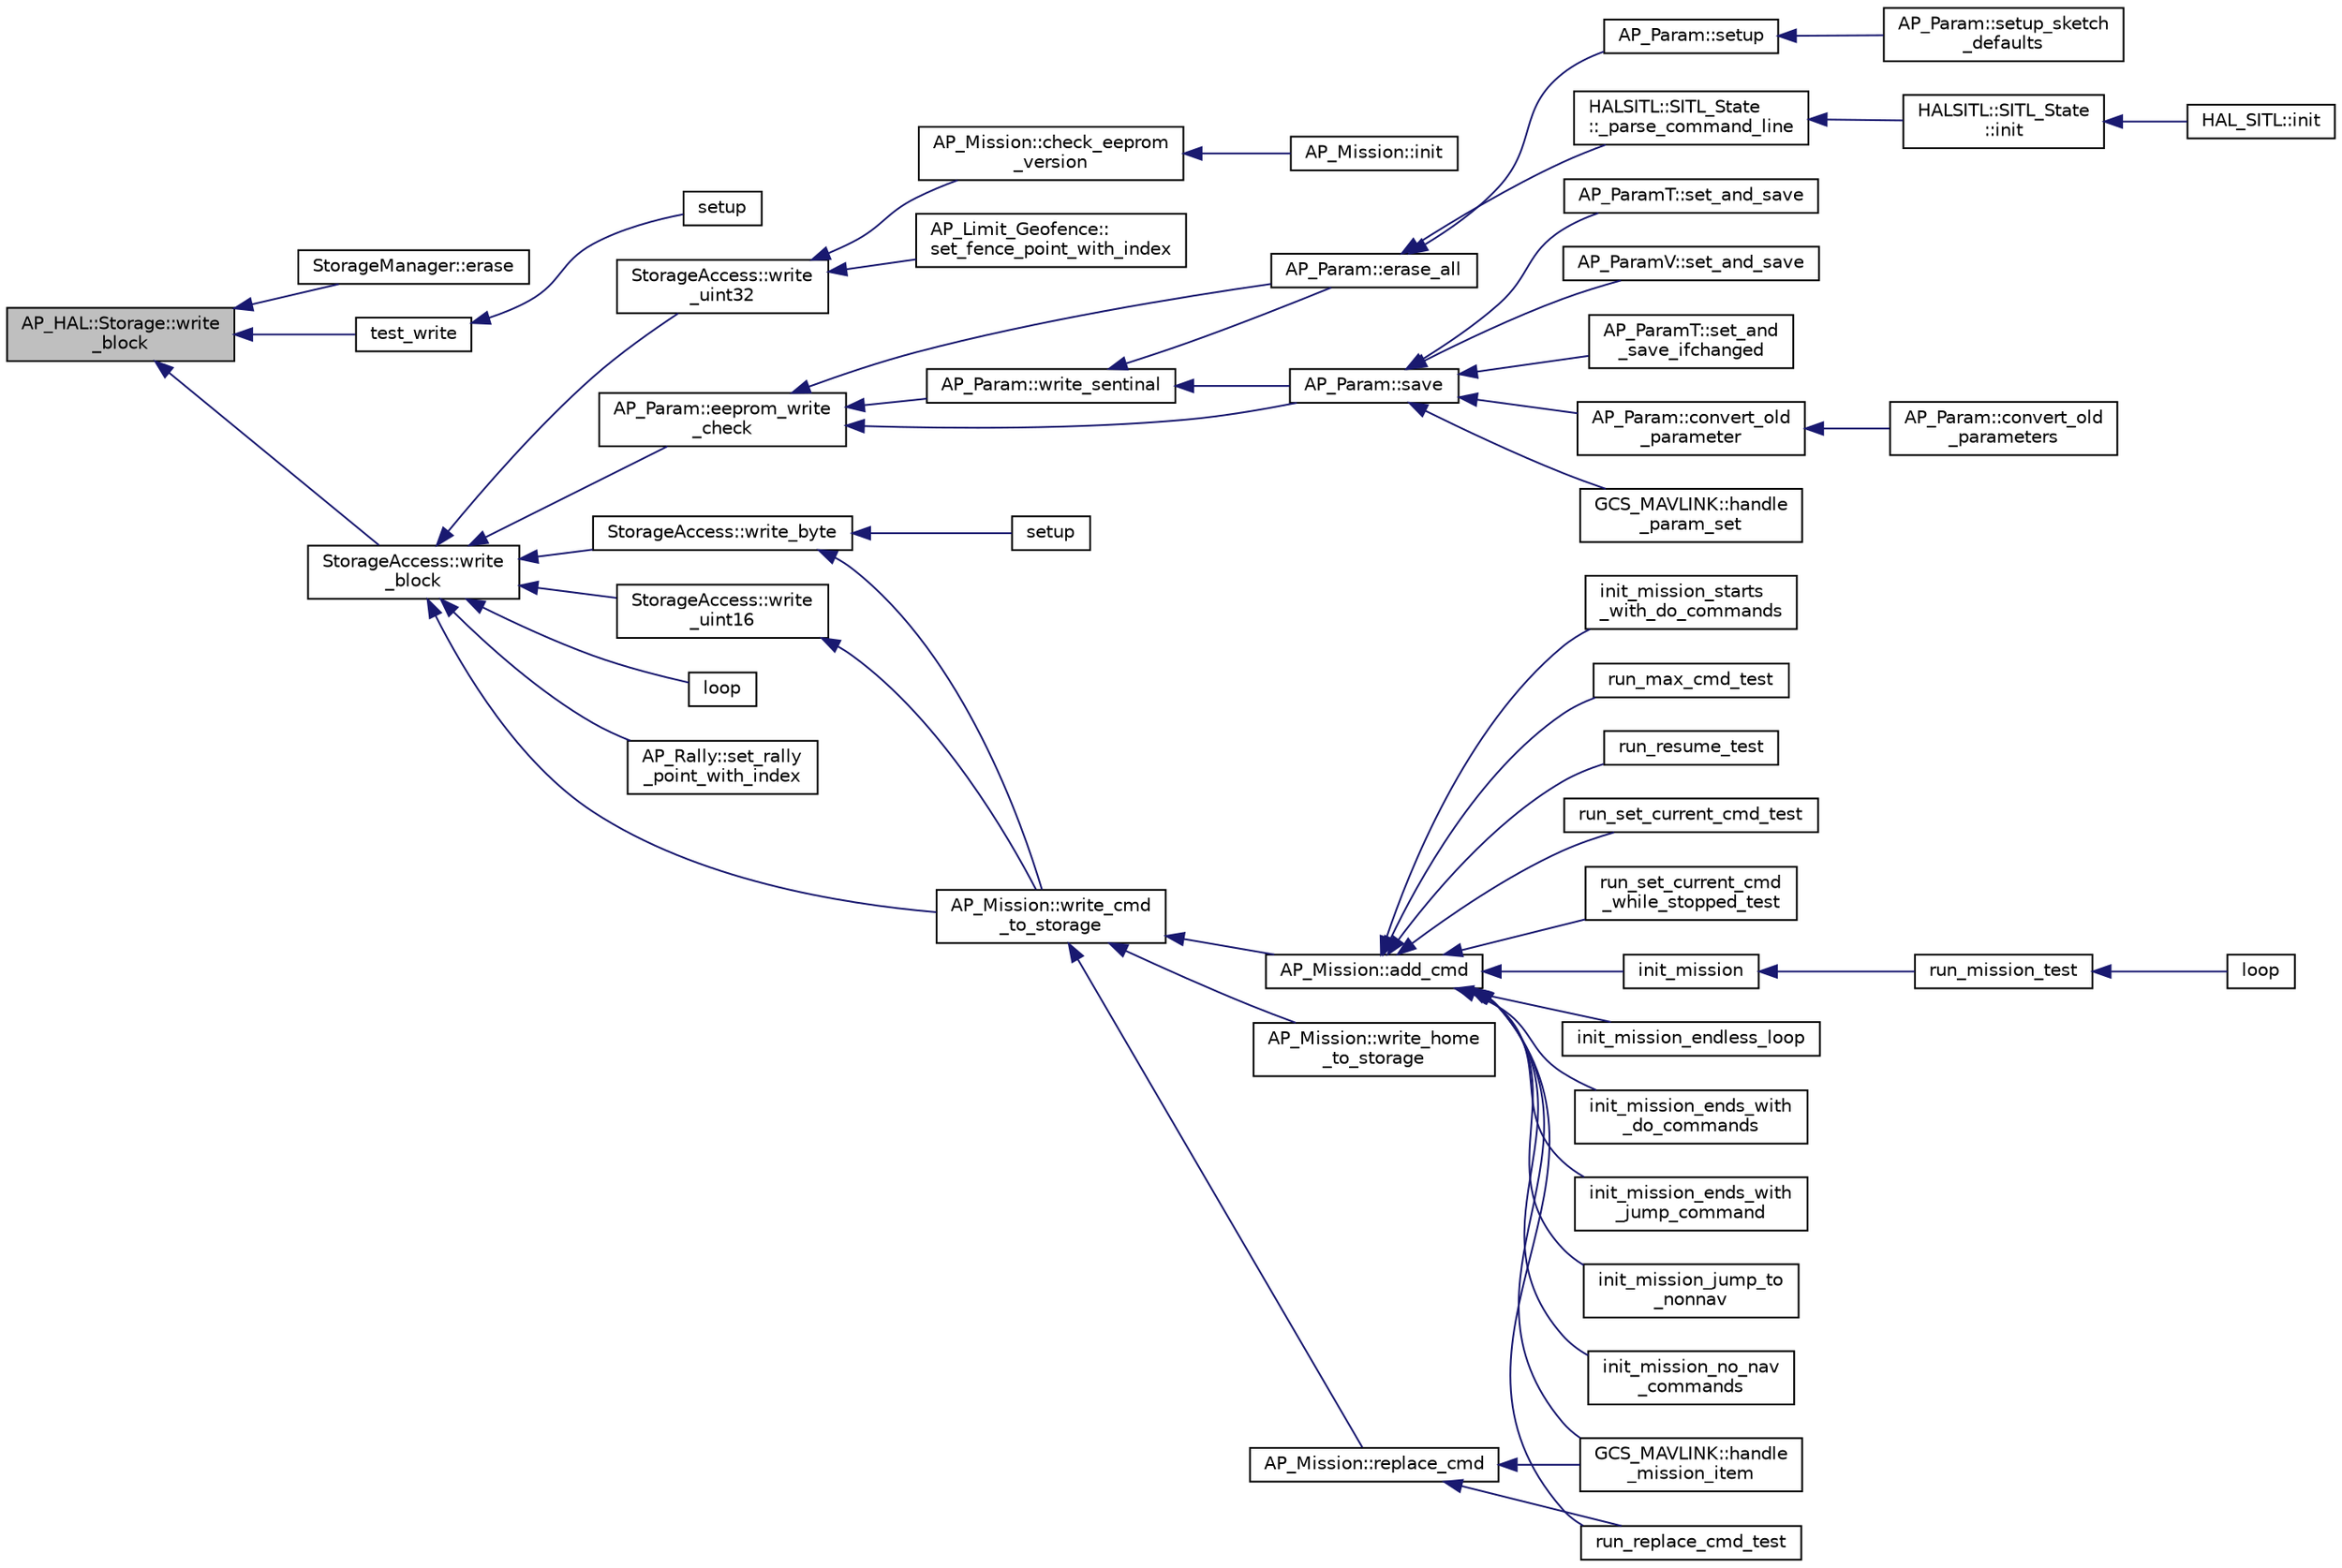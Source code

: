 digraph "AP_HAL::Storage::write_block"
{
 // INTERACTIVE_SVG=YES
  edge [fontname="Helvetica",fontsize="10",labelfontname="Helvetica",labelfontsize="10"];
  node [fontname="Helvetica",fontsize="10",shape=record];
  rankdir="LR";
  Node1 [label="AP_HAL::Storage::write\l_block",height=0.2,width=0.4,color="black", fillcolor="grey75", style="filled" fontcolor="black"];
  Node1 -> Node2 [dir="back",color="midnightblue",fontsize="10",style="solid",fontname="Helvetica"];
  Node2 [label="StorageManager::erase",height=0.2,width=0.4,color="black", fillcolor="white", style="filled",URL="$classStorageManager.html#af6dead579a63672ea7e879fcf2747b0b"];
  Node1 -> Node3 [dir="back",color="midnightblue",fontsize="10",style="solid",fontname="Helvetica"];
  Node3 [label="test_write",height=0.2,width=0.4,color="black", fillcolor="white", style="filled",URL="$AP__HAL__AVR_2examples_2Storage_2Storage_8pde.html#a29da9175b91a9b8fbadf2499e84c11e3"];
  Node3 -> Node4 [dir="back",color="midnightblue",fontsize="10",style="solid",fontname="Helvetica"];
  Node4 [label="setup",height=0.2,width=0.4,color="black", fillcolor="white", style="filled",URL="$AP__HAL__AVR_2examples_2Storage_2Storage_8pde.html#a7dfd9b79bc5a37d7df40207afbc5431f"];
  Node1 -> Node5 [dir="back",color="midnightblue",fontsize="10",style="solid",fontname="Helvetica"];
  Node5 [label="StorageAccess::write\l_block",height=0.2,width=0.4,color="black", fillcolor="white", style="filled",URL="$classStorageAccess.html#aa527b50188a7138b173defe07b9b7bf6"];
  Node5 -> Node6 [dir="back",color="midnightblue",fontsize="10",style="solid",fontname="Helvetica"];
  Node6 [label="AP_Param::eeprom_write\l_check",height=0.2,width=0.4,color="black", fillcolor="white", style="filled",URL="$classAP__Param.html#a6522413a505d2cc1fec14e2a735bb4ac"];
  Node6 -> Node7 [dir="back",color="midnightblue",fontsize="10",style="solid",fontname="Helvetica"];
  Node7 [label="AP_Param::erase_all",height=0.2,width=0.4,color="black", fillcolor="white", style="filled",URL="$classAP__Param.html#a4a86ea5356adc75cd1cf80ec01f0dfa8"];
  Node7 -> Node8 [dir="back",color="midnightblue",fontsize="10",style="solid",fontname="Helvetica"];
  Node8 [label="HALSITL::SITL_State\l::_parse_command_line",height=0.2,width=0.4,color="black", fillcolor="white", style="filled",URL="$classHALSITL_1_1SITL__State.html#a5211ba971055052489d9817c3388c4c2"];
  Node8 -> Node9 [dir="back",color="midnightblue",fontsize="10",style="solid",fontname="Helvetica"];
  Node9 [label="HALSITL::SITL_State\l::init",height=0.2,width=0.4,color="black", fillcolor="white", style="filled",URL="$classHALSITL_1_1SITL__State.html#a7059cb4e279007aae9b06757a68c15af"];
  Node9 -> Node10 [dir="back",color="midnightblue",fontsize="10",style="solid",fontname="Helvetica"];
  Node10 [label="HAL_SITL::init",height=0.2,width=0.4,color="black", fillcolor="white", style="filled",URL="$classHAL__SITL.html#aaee5180f1c92899c19422d24a3ec42d3"];
  Node7 -> Node11 [dir="back",color="midnightblue",fontsize="10",style="solid",fontname="Helvetica"];
  Node11 [label="AP_Param::setup",height=0.2,width=0.4,color="black", fillcolor="white", style="filled",URL="$classAP__Param.html#acc939142d878b2e6153487e2837d9ea9"];
  Node11 -> Node12 [dir="back",color="midnightblue",fontsize="10",style="solid",fontname="Helvetica"];
  Node12 [label="AP_Param::setup_sketch\l_defaults",height=0.2,width=0.4,color="black", fillcolor="white", style="filled",URL="$classAP__Param.html#a2f705bc582632a571fe8d587709fe3fe"];
  Node6 -> Node13 [dir="back",color="midnightblue",fontsize="10",style="solid",fontname="Helvetica"];
  Node13 [label="AP_Param::save",height=0.2,width=0.4,color="black", fillcolor="white", style="filled",URL="$classAP__Param.html#ae498713a1575d30e9a10507d76c15e86"];
  Node13 -> Node14 [dir="back",color="midnightblue",fontsize="10",style="solid",fontname="Helvetica"];
  Node14 [label="AP_Param::convert_old\l_parameter",height=0.2,width=0.4,color="black", fillcolor="white", style="filled",URL="$classAP__Param.html#a508aefe4d24c20bada33f79e8bb14a12"];
  Node14 -> Node15 [dir="back",color="midnightblue",fontsize="10",style="solid",fontname="Helvetica"];
  Node15 [label="AP_Param::convert_old\l_parameters",height=0.2,width=0.4,color="black", fillcolor="white", style="filled",URL="$classAP__Param.html#a25fd45233974736c2ac8e4680882a235"];
  Node13 -> Node16 [dir="back",color="midnightblue",fontsize="10",style="solid",fontname="Helvetica"];
  Node16 [label="GCS_MAVLINK::handle\l_param_set",height=0.2,width=0.4,color="black", fillcolor="white", style="filled",URL="$classGCS__MAVLINK.html#ae8138868be824c9478307c705a0e6763"];
  Node13 -> Node17 [dir="back",color="midnightblue",fontsize="10",style="solid",fontname="Helvetica"];
  Node17 [label="AP_ParamT::set_and_save",height=0.2,width=0.4,color="black", fillcolor="white", style="filled",URL="$classAP__ParamT.html#a25edf0e710f7be745fcf64636ba69be8"];
  Node13 -> Node18 [dir="back",color="midnightblue",fontsize="10",style="solid",fontname="Helvetica"];
  Node18 [label="AP_ParamV::set_and_save",height=0.2,width=0.4,color="black", fillcolor="white", style="filled",URL="$classAP__ParamV.html#ad0e5c746e1c9ae91c58e17e84f5ea390"];
  Node13 -> Node19 [dir="back",color="midnightblue",fontsize="10",style="solid",fontname="Helvetica"];
  Node19 [label="AP_ParamT::set_and\l_save_ifchanged",height=0.2,width=0.4,color="black", fillcolor="white", style="filled",URL="$classAP__ParamT.html#a950a2a2acb4a1073314733cd0856f31f"];
  Node6 -> Node20 [dir="back",color="midnightblue",fontsize="10",style="solid",fontname="Helvetica"];
  Node20 [label="AP_Param::write_sentinal",height=0.2,width=0.4,color="black", fillcolor="white", style="filled",URL="$classAP__Param.html#a78d8d68e7edc6732df3c3fdc81dc0869"];
  Node20 -> Node7 [dir="back",color="midnightblue",fontsize="10",style="solid",fontname="Helvetica"];
  Node20 -> Node13 [dir="back",color="midnightblue",fontsize="10",style="solid",fontname="Helvetica"];
  Node5 -> Node21 [dir="back",color="midnightblue",fontsize="10",style="solid",fontname="Helvetica"];
  Node21 [label="loop",height=0.2,width=0.4,color="black", fillcolor="white", style="filled",URL="$StorageTest_8pde.html#a0b33edabd7f1c4e4a0bf32c67269be2f"];
  Node5 -> Node22 [dir="back",color="midnightblue",fontsize="10",style="solid",fontname="Helvetica"];
  Node22 [label="AP_Rally::set_rally\l_point_with_index",height=0.2,width=0.4,color="black", fillcolor="white", style="filled",URL="$classAP__Rally.html#a7d931e38aad349dec7ef42965f8d6a60"];
  Node5 -> Node23 [dir="back",color="midnightblue",fontsize="10",style="solid",fontname="Helvetica"];
  Node23 [label="StorageAccess::write_byte",height=0.2,width=0.4,color="black", fillcolor="white", style="filled",URL="$classStorageAccess.html#a1907e5d8cc6ec743da6496a62a511dfc"];
  Node23 -> Node24 [dir="back",color="midnightblue",fontsize="10",style="solid",fontname="Helvetica"];
  Node24 [label="setup",height=0.2,width=0.4,color="black", fillcolor="white", style="filled",URL="$StorageTest_8pde.html#a7dfd9b79bc5a37d7df40207afbc5431f"];
  Node23 -> Node25 [dir="back",color="midnightblue",fontsize="10",style="solid",fontname="Helvetica"];
  Node25 [label="AP_Mission::write_cmd\l_to_storage",height=0.2,width=0.4,color="black", fillcolor="white", style="filled",URL="$classAP__Mission.html#ac4932881a8fd593be65dffd1811cb0dc"];
  Node25 -> Node26 [dir="back",color="midnightblue",fontsize="10",style="solid",fontname="Helvetica"];
  Node26 [label="AP_Mission::add_cmd",height=0.2,width=0.4,color="black", fillcolor="white", style="filled",URL="$classAP__Mission.html#ac4c73bdc284bb26ca56cd8253d6c3cdd"];
  Node26 -> Node27 [dir="back",color="midnightblue",fontsize="10",style="solid",fontname="Helvetica"];
  Node27 [label="GCS_MAVLINK::handle\l_mission_item",height=0.2,width=0.4,color="black", fillcolor="white", style="filled",URL="$classGCS__MAVLINK.html#a143a91427102a9aea995d10bad67f435"];
  Node26 -> Node28 [dir="back",color="midnightblue",fontsize="10",style="solid",fontname="Helvetica"];
  Node28 [label="init_mission",height=0.2,width=0.4,color="black", fillcolor="white", style="filled",URL="$AP__Mission__test_8pde.html#a5d77c673d18725f07d497cd10ec5366d"];
  Node28 -> Node29 [dir="back",color="midnightblue",fontsize="10",style="solid",fontname="Helvetica"];
  Node29 [label="run_mission_test",height=0.2,width=0.4,color="black", fillcolor="white", style="filled",URL="$AP__Mission__test_8pde.html#a52918e058fa06c68b87cc74205dda142"];
  Node29 -> Node30 [dir="back",color="midnightblue",fontsize="10",style="solid",fontname="Helvetica"];
  Node30 [label="loop",height=0.2,width=0.4,color="black", fillcolor="white", style="filled",URL="$AP__Mission__test_8pde.html#a0b33edabd7f1c4e4a0bf32c67269be2f"];
  Node26 -> Node31 [dir="back",color="midnightblue",fontsize="10",style="solid",fontname="Helvetica"];
  Node31 [label="init_mission_endless_loop",height=0.2,width=0.4,color="black", fillcolor="white", style="filled",URL="$AP__Mission__test_8pde.html#a01fd66d072d1248158b6a5110374e368"];
  Node26 -> Node32 [dir="back",color="midnightblue",fontsize="10",style="solid",fontname="Helvetica"];
  Node32 [label="init_mission_ends_with\l_do_commands",height=0.2,width=0.4,color="black", fillcolor="white", style="filled",URL="$AP__Mission__test_8pde.html#ab55ab42234c70d3f5c798c1d769d83dc"];
  Node26 -> Node33 [dir="back",color="midnightblue",fontsize="10",style="solid",fontname="Helvetica"];
  Node33 [label="init_mission_ends_with\l_jump_command",height=0.2,width=0.4,color="black", fillcolor="white", style="filled",URL="$AP__Mission__test_8pde.html#a293c60273b64fa0f0fef49604b97ffc6"];
  Node26 -> Node34 [dir="back",color="midnightblue",fontsize="10",style="solid",fontname="Helvetica"];
  Node34 [label="init_mission_jump_to\l_nonnav",height=0.2,width=0.4,color="black", fillcolor="white", style="filled",URL="$AP__Mission__test_8pde.html#a607366ee3e161a3f9a22e154ab2eb198"];
  Node26 -> Node35 [dir="back",color="midnightblue",fontsize="10",style="solid",fontname="Helvetica"];
  Node35 [label="init_mission_no_nav\l_commands",height=0.2,width=0.4,color="black", fillcolor="white", style="filled",URL="$AP__Mission__test_8pde.html#a1f3bf996f49828465f1b398118eff2c0"];
  Node26 -> Node36 [dir="back",color="midnightblue",fontsize="10",style="solid",fontname="Helvetica"];
  Node36 [label="init_mission_starts\l_with_do_commands",height=0.2,width=0.4,color="black", fillcolor="white", style="filled",URL="$AP__Mission__test_8pde.html#aa30f318cd5b5252154697eaeeacffb47"];
  Node26 -> Node37 [dir="back",color="midnightblue",fontsize="10",style="solid",fontname="Helvetica"];
  Node37 [label="run_max_cmd_test",height=0.2,width=0.4,color="black", fillcolor="white", style="filled",URL="$AP__Mission__test_8pde.html#a8626293ce3369cd6649e38b329e52ac3"];
  Node26 -> Node38 [dir="back",color="midnightblue",fontsize="10",style="solid",fontname="Helvetica"];
  Node38 [label="run_replace_cmd_test",height=0.2,width=0.4,color="black", fillcolor="white", style="filled",URL="$AP__Mission__test_8pde.html#a6f9b146691fc508edb7ff3c6be2c3dfc"];
  Node26 -> Node39 [dir="back",color="midnightblue",fontsize="10",style="solid",fontname="Helvetica"];
  Node39 [label="run_resume_test",height=0.2,width=0.4,color="black", fillcolor="white", style="filled",URL="$AP__Mission__test_8pde.html#a13b076b46de100742c7bab1a8f5c0661"];
  Node26 -> Node40 [dir="back",color="midnightblue",fontsize="10",style="solid",fontname="Helvetica"];
  Node40 [label="run_set_current_cmd_test",height=0.2,width=0.4,color="black", fillcolor="white", style="filled",URL="$AP__Mission__test_8pde.html#a184ed3ddbf16eecc3c9176074098c125"];
  Node26 -> Node41 [dir="back",color="midnightblue",fontsize="10",style="solid",fontname="Helvetica"];
  Node41 [label="run_set_current_cmd\l_while_stopped_test",height=0.2,width=0.4,color="black", fillcolor="white", style="filled",URL="$AP__Mission__test_8pde.html#a940853f9fdd2bd926e8521828b2ee749"];
  Node25 -> Node42 [dir="back",color="midnightblue",fontsize="10",style="solid",fontname="Helvetica"];
  Node42 [label="AP_Mission::replace_cmd",height=0.2,width=0.4,color="black", fillcolor="white", style="filled",URL="$classAP__Mission.html#ab3d1b5b313866063e8318ed4f6fc81ff"];
  Node42 -> Node27 [dir="back",color="midnightblue",fontsize="10",style="solid",fontname="Helvetica"];
  Node42 -> Node38 [dir="back",color="midnightblue",fontsize="10",style="solid",fontname="Helvetica"];
  Node25 -> Node43 [dir="back",color="midnightblue",fontsize="10",style="solid",fontname="Helvetica"];
  Node43 [label="AP_Mission::write_home\l_to_storage",height=0.2,width=0.4,color="black", fillcolor="white", style="filled",URL="$classAP__Mission.html#a61244abc77366c7d3bff1cf4e23c7e77"];
  Node5 -> Node25 [dir="back",color="midnightblue",fontsize="10",style="solid",fontname="Helvetica"];
  Node5 -> Node44 [dir="back",color="midnightblue",fontsize="10",style="solid",fontname="Helvetica"];
  Node44 [label="StorageAccess::write\l_uint16",height=0.2,width=0.4,color="black", fillcolor="white", style="filled",URL="$classStorageAccess.html#a17384edbc943d97a608073fb035985d1"];
  Node44 -> Node25 [dir="back",color="midnightblue",fontsize="10",style="solid",fontname="Helvetica"];
  Node5 -> Node45 [dir="back",color="midnightblue",fontsize="10",style="solid",fontname="Helvetica"];
  Node45 [label="StorageAccess::write\l_uint32",height=0.2,width=0.4,color="black", fillcolor="white", style="filled",URL="$classStorageAccess.html#a9e24d113aece3ade8c6de808937555e9"];
  Node45 -> Node46 [dir="back",color="midnightblue",fontsize="10",style="solid",fontname="Helvetica"];
  Node46 [label="AP_Mission::check_eeprom\l_version",height=0.2,width=0.4,color="black", fillcolor="white", style="filled",URL="$classAP__Mission.html#ad7d2e7ab671227cdcf308aa58149e9a5"];
  Node46 -> Node47 [dir="back",color="midnightblue",fontsize="10",style="solid",fontname="Helvetica"];
  Node47 [label="AP_Mission::init",height=0.2,width=0.4,color="black", fillcolor="white", style="filled",URL="$classAP__Mission.html#aca08705d731469bf69daa788d93af56b",tooltip="init - initialises this library including checks the version in eeprom matches this library ..."];
  Node45 -> Node48 [dir="back",color="midnightblue",fontsize="10",style="solid",fontname="Helvetica"];
  Node48 [label="AP_Limit_Geofence::\lset_fence_point_with_index",height=0.2,width=0.4,color="black", fillcolor="white", style="filled",URL="$classAP__Limit__Geofence.html#ac238b7f306d41a97a4748b14402ef8dc"];
}
